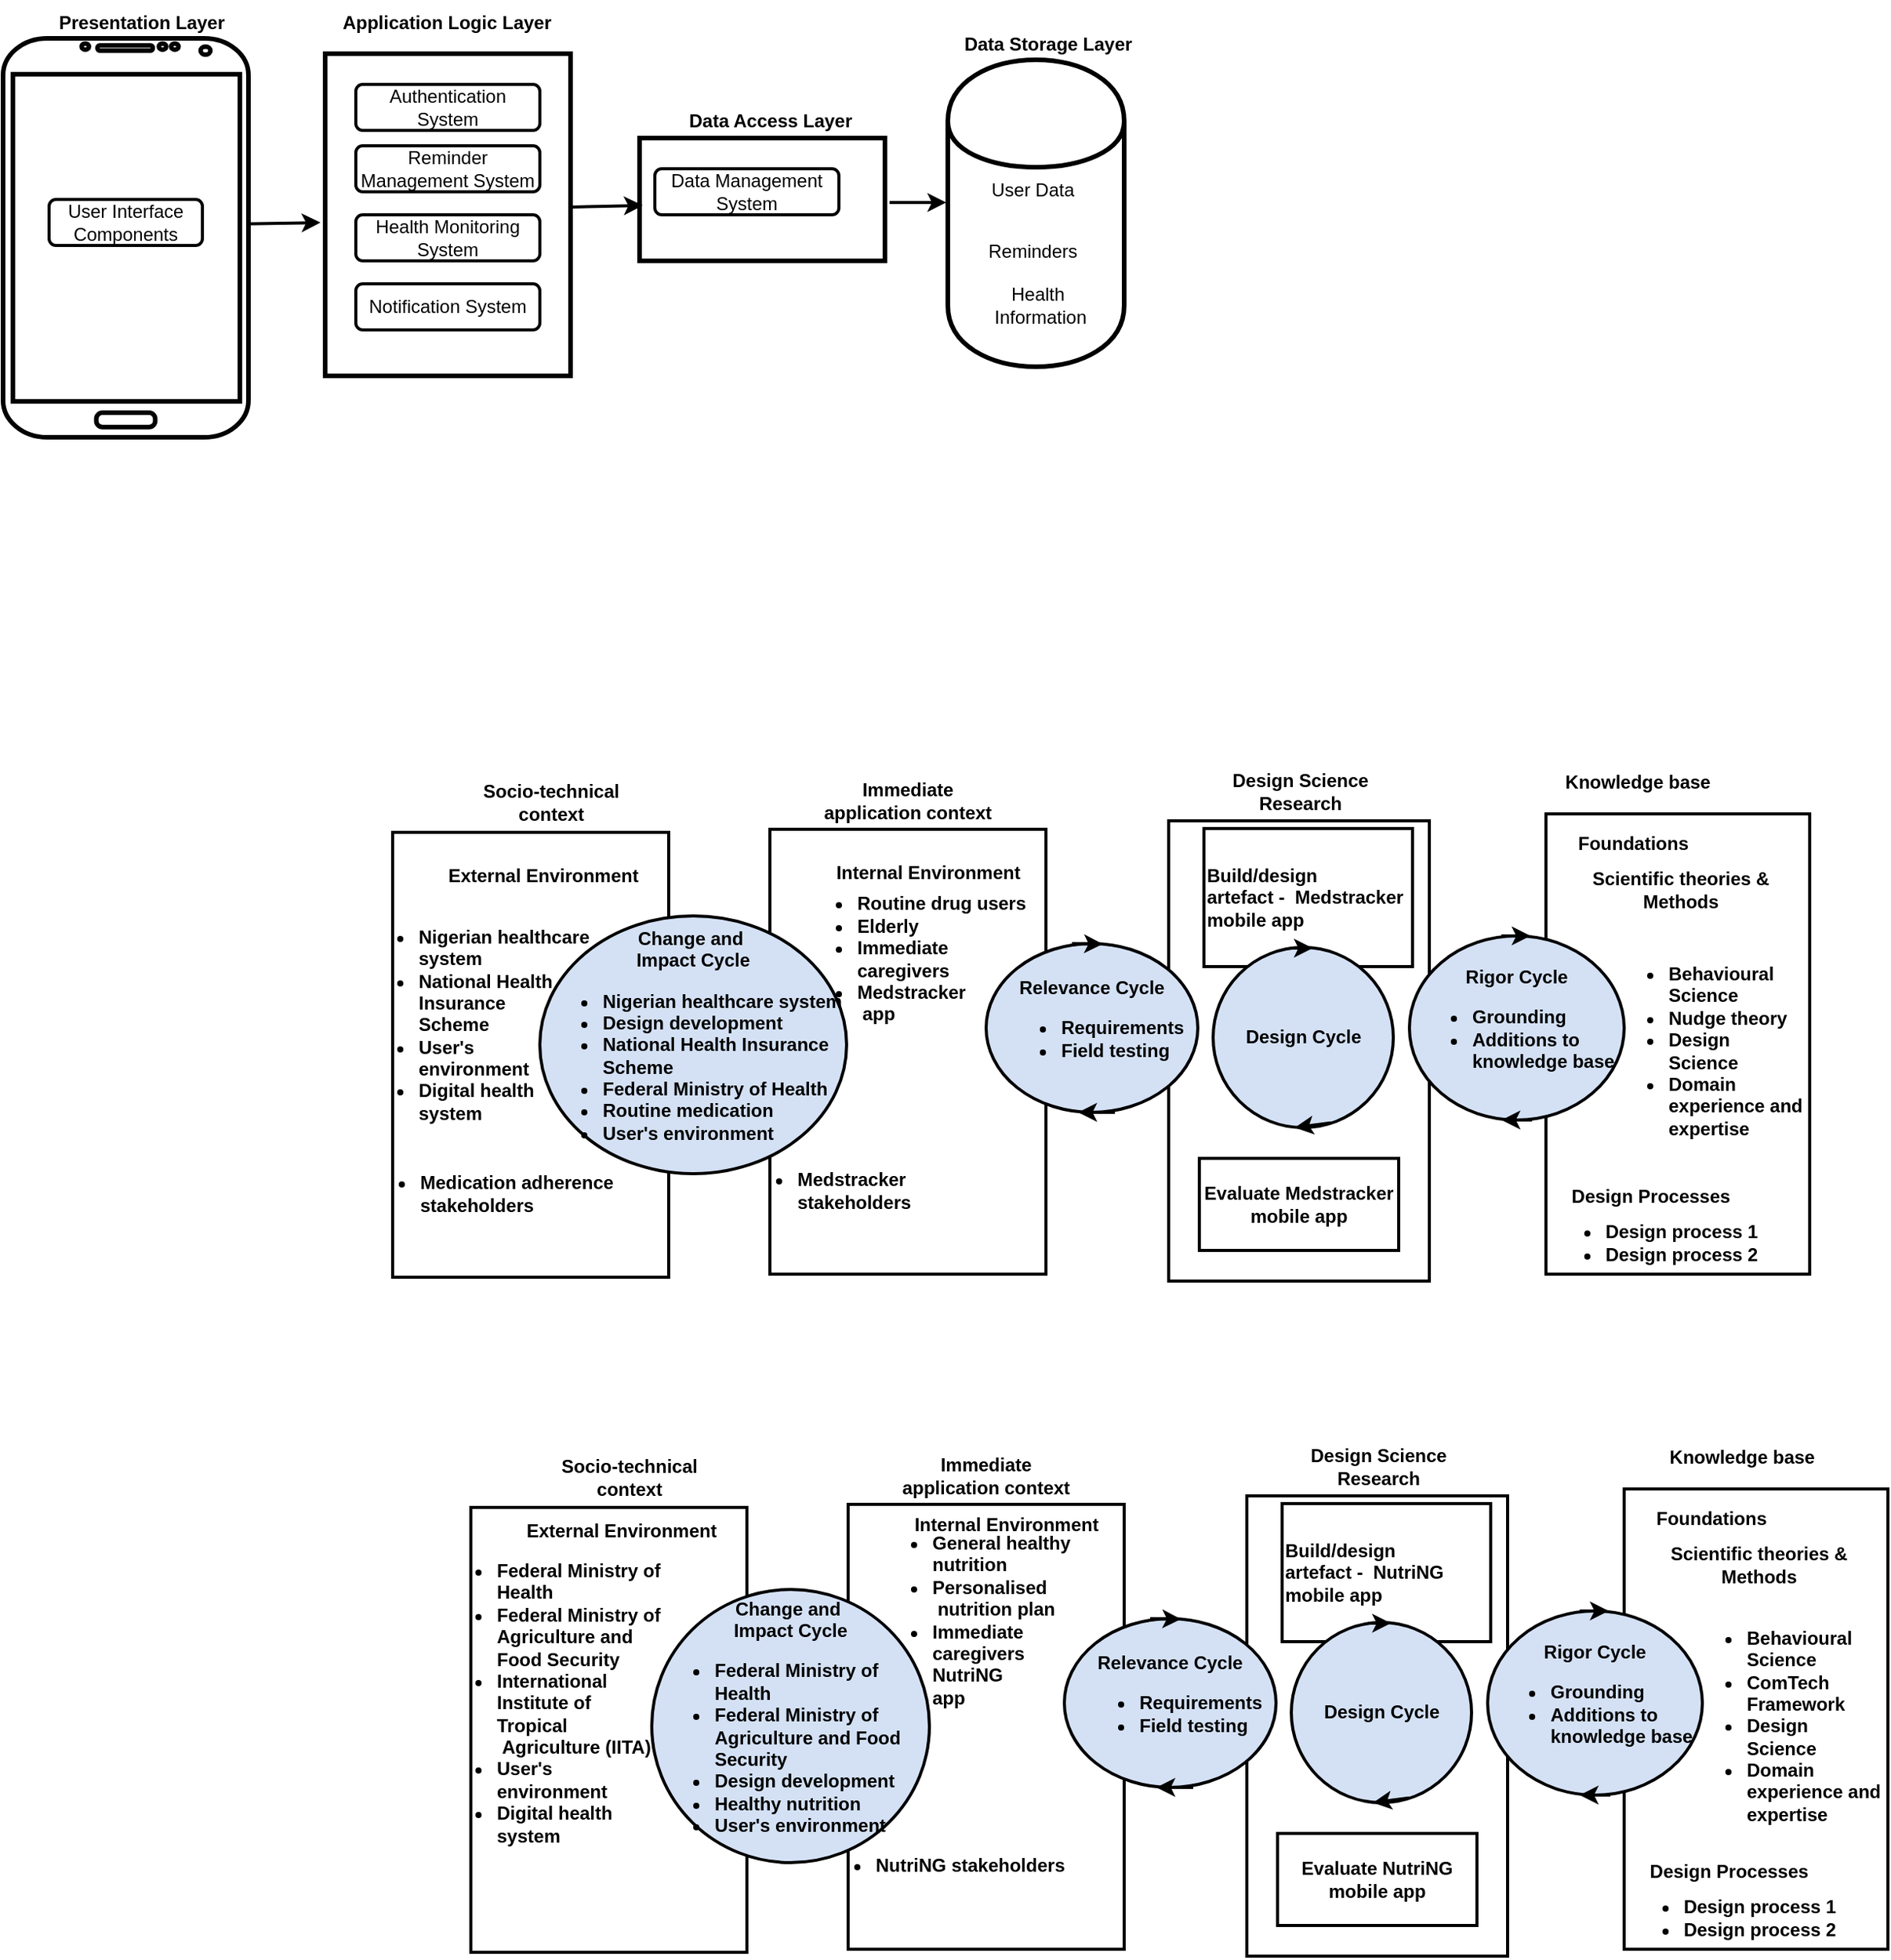<mxfile version="26.0.11">
  <diagram name="Page-1" id="1RSFyK-ghDekRqxU1ytw">
    <mxGraphModel dx="872" dy="469" grid="1" gridSize="10" guides="1" tooltips="1" connect="1" arrows="1" fold="1" page="1" pageScale="1" pageWidth="827" pageHeight="1169" math="0" shadow="0">
      <root>
        <mxCell id="0" />
        <mxCell id="1" parent="0" />
        <mxCell id="EIhTluIvStcYQ6RKQqzi-13" value="" style="verticalLabelPosition=bottom;verticalAlign=top;html=1;shadow=0;dashed=0;strokeWidth=3;shape=mxgraph.android.phone2;strokeColor=#030303;" parent="1" vertex="1">
          <mxGeometry x="50" y="120" width="160" height="260" as="geometry" />
        </mxCell>
        <mxCell id="EIhTluIvStcYQ6RKQqzi-22" value="" style="ellipse;whiteSpace=wrap;html=1;align=center;aspect=fixed;fillColor=none;strokeColor=none;resizable=0;perimeter=centerPerimeter;rotatable=0;allowArrows=0;points=[];outlineConnect=1;" parent="1" vertex="1">
          <mxGeometry x="475" y="235" width="10" height="10" as="geometry" />
        </mxCell>
        <mxCell id="EIhTluIvStcYQ6RKQqzi-24" value="" style="ellipse;whiteSpace=wrap;html=1;align=center;aspect=fixed;fillColor=none;strokeColor=none;resizable=0;perimeter=centerPerimeter;rotatable=0;allowArrows=0;points=[];outlineConnect=1;" parent="1" vertex="1">
          <mxGeometry x="505" y="215" width="10" height="10" as="geometry" />
        </mxCell>
        <mxCell id="EIhTluIvStcYQ6RKQqzi-28" value="User Interface Components" style="rounded=1;whiteSpace=wrap;html=1;strokeWidth=2;" parent="1" vertex="1">
          <mxGeometry x="80" y="225" width="100" height="30" as="geometry" />
        </mxCell>
        <mxCell id="EIhTluIvStcYQ6RKQqzi-31" value="" style="verticalLabelPosition=bottom;verticalAlign=top;html=1;shape=mxgraph.basic.rect;fillColor2=none;strokeWidth=3;size=20;indent=5;" parent="1" vertex="1">
          <mxGeometry x="260" y="130" width="160" height="210" as="geometry" />
        </mxCell>
        <mxCell id="EIhTluIvStcYQ6RKQqzi-33" value="Reminder Management System" style="rounded=1;whiteSpace=wrap;html=1;strokeWidth=2;" parent="1" vertex="1">
          <mxGeometry x="280" y="190" width="120" height="30" as="geometry" />
        </mxCell>
        <mxCell id="EIhTluIvStcYQ6RKQqzi-34" value="Authentication System" style="rounded=1;whiteSpace=wrap;html=1;strokeWidth=2;" parent="1" vertex="1">
          <mxGeometry x="280" y="150" width="120" height="30" as="geometry" />
        </mxCell>
        <mxCell id="EIhTluIvStcYQ6RKQqzi-35" value="Health Monitoring System&lt;span style=&quot;color: rgba(0, 0, 0, 0); font-family: monospace; font-size: 0px; text-align: start; text-wrap-mode: nowrap;&quot;&gt;%3CmxGraphModel%3E%3Croot%3E%3CmxCell%20id%3D%220%22%2F%3E%3CmxCell%20id%3D%221%22%20parent%3D%220%22%2F%3E%3CmxCell%20id%3D%222%22%20value%3D%22reminder%20management%22%20style%3D%22rounded%3D1%3BwhiteSpace%3Dwrap%3Bhtml%3D1%3B%22%20vertex%3D%221%22%20parent%3D%221%22%3E%3CmxGeometry%20x%3D%22280%22%20y%3D%22190%22%20width%3D%22120%22%20height%3D%2230%22%20as%3D%22geometry%22%2F%3E%3C%2FmxCell%3E%3C%2Froot%3E%3C%2FmxGraphModel%3E&lt;/span&gt;&lt;span style=&quot;color: rgba(0, 0, 0, 0); font-family: monospace; font-size: 0px; text-align: start; text-wrap-mode: nowrap;&quot;&gt;%3CmxGraphModel%3E%3Croot%3E%3CmxCell%20id%3D%220%22%2F%3E%3CmxCell%20id%3D%221%22%20parent%3D%220%22%2F%3E%3CmxCell%20id%3D%222%22%20value%3D%22reminder%20management%22%20style%3D%22rounded%3D1%3BwhiteSpace%3Dwrap%3Bhtml%3D1%3B%22%20vertex%3D%221%22%20parent%3D%221%22%3E%3CmxGeometry%20x%3D%22280%22%20y%3D%22190%22%20width%3D%22120%22%20height%3D%2230%22%20as%3D%22geometry%22%2F%3E%3C%2FmxCell%3E%3C%2Froot%3E%3C%2FmxGraphModel%3E S&amp;nbsp;&lt;/span&gt;" style="rounded=1;whiteSpace=wrap;html=1;strokeWidth=2;" parent="1" vertex="1">
          <mxGeometry x="280" y="235" width="120" height="30" as="geometry" />
        </mxCell>
        <mxCell id="EIhTluIvStcYQ6RKQqzi-36" value="Notification System" style="rounded=1;whiteSpace=wrap;html=1;strokeWidth=2;" parent="1" vertex="1">
          <mxGeometry x="280" y="280" width="120" height="30" as="geometry" />
        </mxCell>
        <mxCell id="EIhTluIvStcYQ6RKQqzi-37" value="" style="verticalLabelPosition=bottom;verticalAlign=top;html=1;shape=mxgraph.basic.rect;fillColor2=none;strokeWidth=3;size=20;indent=5;" parent="1" vertex="1">
          <mxGeometry x="465" y="185" width="160" height="80" as="geometry" />
        </mxCell>
        <mxCell id="EIhTluIvStcYQ6RKQqzi-39" value="Data Management System" style="rounded=1;whiteSpace=wrap;html=1;strokeWidth=2;" parent="1" vertex="1">
          <mxGeometry x="475" y="205" width="120" height="30" as="geometry" />
        </mxCell>
        <mxCell id="EIhTluIvStcYQ6RKQqzi-41" value="Data Storage Layer" style="text;html=1;align=center;verticalAlign=middle;resizable=0;points=[];autosize=1;strokeColor=none;fillColor=none;fontStyle=1" parent="1" vertex="1">
          <mxGeometry x="666" y="109" width="130" height="30" as="geometry" />
        </mxCell>
        <mxCell id="EIhTluIvStcYQ6RKQqzi-47" value="Data Access Layer" style="text;html=1;align=center;verticalAlign=middle;resizable=0;points=[];autosize=1;strokeColor=none;fillColor=none;fontStyle=1" parent="1" vertex="1">
          <mxGeometry x="490" y="159" width="120" height="30" as="geometry" />
        </mxCell>
        <mxCell id="EIhTluIvStcYQ6RKQqzi-48" value="Application Logic Layer" style="text;html=1;align=center;verticalAlign=middle;resizable=0;points=[];autosize=1;strokeColor=none;fillColor=none;fontStyle=1" parent="1" vertex="1">
          <mxGeometry x="264" y="95" width="150" height="30" as="geometry" />
        </mxCell>
        <mxCell id="EIhTluIvStcYQ6RKQqzi-49" value="Presentation Layer" style="text;html=1;align=center;verticalAlign=middle;resizable=0;points=[];autosize=1;strokeColor=none;fillColor=none;fontStyle=1" parent="1" vertex="1">
          <mxGeometry x="80" y="95" width="120" height="30" as="geometry" />
        </mxCell>
        <mxCell id="EIhTluIvStcYQ6RKQqzi-50" value="" style="endArrow=classic;html=1;rounded=0;exitX=1;exitY=0.465;exitDx=0;exitDy=0;exitPerimeter=0;strokeWidth=2;entryX=-0.019;entryY=0.524;entryDx=0;entryDy=0;entryPerimeter=0;" parent="1" source="EIhTluIvStcYQ6RKQqzi-13" target="EIhTluIvStcYQ6RKQqzi-31" edge="1">
          <mxGeometry width="50" height="50" relative="1" as="geometry">
            <mxPoint x="220" y="430" as="sourcePoint" />
            <mxPoint x="260" y="250" as="targetPoint" />
          </mxGeometry>
        </mxCell>
        <mxCell id="EIhTluIvStcYQ6RKQqzi-51" value="" style="endArrow=classic;html=1;rounded=0;exitX=0.994;exitY=0.476;exitDx=0;exitDy=0;exitPerimeter=0;entryX=0.013;entryY=0.536;entryDx=0;entryDy=0;entryPerimeter=0;strokeWidth=2;" parent="1" source="EIhTluIvStcYQ6RKQqzi-31" edge="1">
          <mxGeometry width="50" height="50" relative="1" as="geometry">
            <mxPoint x="420" y="221" as="sourcePoint" />
            <mxPoint x="467.08" y="228.88" as="targetPoint" />
          </mxGeometry>
        </mxCell>
        <mxCell id="EIhTluIvStcYQ6RKQqzi-52" value="" style="shape=cylinder;whiteSpace=wrap;html=1;boundedLbl=1;backgroundOutline=1;strokeWidth=3;" parent="1" vertex="1">
          <mxGeometry x="666" y="134" width="115" height="200" as="geometry" />
        </mxCell>
        <mxCell id="EIhTluIvStcYQ6RKQqzi-53" value="User Data" style="text;html=1;align=center;verticalAlign=middle;resizable=0;points=[];autosize=1;strokeColor=none;fillColor=none;" parent="1" vertex="1">
          <mxGeometry x="681" y="204" width="80" height="30" as="geometry" />
        </mxCell>
        <mxCell id="EIhTluIvStcYQ6RKQqzi-54" value="Reminders&lt;span style=&quot;color: rgba(0, 0, 0, 0); font-family: monospace; font-size: 0px; text-align: start;&quot;&gt;%3CmxGraphModel%3E%3Croot%3E%3CmxCell%20id%3D%220%22%2F%3E%3CmxCell%20id%3D%221%22%20parent%3D%220%22%2F%3E%3CmxCell%20id%3D%222%22%20value%3D%22User%20Data%22%20style%3D%22text%3Bhtml%3D1%3Balign%3Dcenter%3BverticalAlign%3Dmiddle%3Bresizable%3D0%3Bpoints%3D%5B%5D%3Bautosize%3D1%3BstrokeColor%3Dnone%3BfillColor%3Dnone%3B%22%20vertex%3D%221%22%20parent%3D%221%22%3E%3CmxGeometry%20x%3D%22685%22%20y%3D%22170%22%20width%3D%2280%22%20height%3D%2230%22%20as%3D%22geometry%22%2F%3E%3C%2FmxCell%3E%3C%2Froot%3E%3C%2FmxGraphModel%3E&lt;/span&gt;" style="text;html=1;align=center;verticalAlign=middle;resizable=0;points=[];autosize=1;strokeColor=none;fillColor=none;" parent="1" vertex="1">
          <mxGeometry x="681" y="244" width="80" height="30" as="geometry" />
        </mxCell>
        <mxCell id="EIhTluIvStcYQ6RKQqzi-55" value="Health&amp;nbsp;&lt;div&gt;Information&lt;/div&gt;" style="text;html=1;align=center;verticalAlign=middle;resizable=0;points=[];autosize=1;strokeColor=none;fillColor=none;" parent="1" vertex="1">
          <mxGeometry x="686" y="274" width="80" height="40" as="geometry" />
        </mxCell>
        <mxCell id="EIhTluIvStcYQ6RKQqzi-56" value="" style="endArrow=classic;html=1;rounded=0;entryX=0.013;entryY=0.536;entryDx=0;entryDy=0;entryPerimeter=0;strokeWidth=2;" parent="1" edge="1">
          <mxGeometry width="50" height="50" relative="1" as="geometry">
            <mxPoint x="628" y="227" as="sourcePoint" />
            <mxPoint x="665" y="227" as="targetPoint" />
          </mxGeometry>
        </mxCell>
        <mxCell id="EIhTluIvStcYQ6RKQqzi-57" value="" style="rounded=0;whiteSpace=wrap;html=1;strokeColor=#000000;strokeWidth=2;fontStyle=1" parent="1" vertex="1">
          <mxGeometry x="810" y="630" width="170" height="300" as="geometry" />
        </mxCell>
        <mxCell id="EIhTluIvStcYQ6RKQqzi-58" value="" style="rounded=0;whiteSpace=wrap;html=1;strokeColor=#000000;strokeWidth=2;align=left;fontStyle=1" parent="1" vertex="1">
          <mxGeometry x="550" y="635.5" width="180" height="290" as="geometry" />
        </mxCell>
        <mxCell id="EIhTluIvStcYQ6RKQqzi-59" value="Immediate application context" style="text;html=1;strokeColor=none;fillColor=none;align=center;verticalAlign=middle;whiteSpace=wrap;rounded=0;fontStyle=1;strokeWidth=2;" parent="1" vertex="1">
          <mxGeometry x="580" y="601.5" width="120" height="30" as="geometry" />
        </mxCell>
        <mxCell id="EIhTluIvStcYQ6RKQqzi-60" value="Build/design&lt;br&gt;artefact -&amp;nbsp; Medstracker mobile app" style="rounded=0;whiteSpace=wrap;html=1;strokeColor=#000000;strokeWidth=2;align=left;fontStyle=1" parent="1" vertex="1">
          <mxGeometry x="833" y="635" width="136" height="90" as="geometry" />
        </mxCell>
        <mxCell id="EIhTluIvStcYQ6RKQqzi-61" value="Evaluate Medstracker mobile app" style="rounded=0;whiteSpace=wrap;html=1;strokeColor=#000000;strokeWidth=2;fontStyle=1" parent="1" vertex="1">
          <mxGeometry x="830" y="850" width="130" height="60" as="geometry" />
        </mxCell>
        <mxCell id="EIhTluIvStcYQ6RKQqzi-62" value="Design Science Research" style="text;html=1;strokeColor=none;fillColor=none;align=center;verticalAlign=middle;whiteSpace=wrap;rounded=0;fontStyle=1;strokeWidth=2;" parent="1" vertex="1">
          <mxGeometry x="833" y="595.5" width="126" height="30" as="geometry" />
        </mxCell>
        <mxCell id="EIhTluIvStcYQ6RKQqzi-63" value="" style="rounded=0;whiteSpace=wrap;html=1;strokeColor=#000000;strokeWidth=2;align=left;fontStyle=1" parent="1" vertex="1">
          <mxGeometry x="1056" y="625.5" width="172" height="300" as="geometry" />
        </mxCell>
        <mxCell id="EIhTluIvStcYQ6RKQqzi-64" value="Knowledge base" style="text;html=1;strokeColor=none;fillColor=none;align=center;verticalAlign=middle;whiteSpace=wrap;rounded=0;fontStyle=1;strokeWidth=2;" parent="1" vertex="1">
          <mxGeometry x="1061" y="590" width="110" height="30" as="geometry" />
        </mxCell>
        <mxCell id="EIhTluIvStcYQ6RKQqzi-65" value="&lt;span&gt;Design Cycle&lt;/span&gt;" style="ellipse;whiteSpace=wrap;html=1;aspect=fixed;strokeColor=#000000;strokeWidth=2;fillColor=#D4E1F5;fontStyle=1" parent="1" vertex="1">
          <mxGeometry x="839" y="712.5" width="117.5" height="117.5" as="geometry" />
        </mxCell>
        <mxCell id="EIhTluIvStcYQ6RKQqzi-66" value="&lt;span style=&quot;text-align: left&quot;&gt;Internal Environment&amp;nbsp;&lt;br&gt;&lt;br&gt;&lt;/span&gt;" style="text;html=1;strokeColor=none;fillColor=none;align=center;verticalAlign=middle;whiteSpace=wrap;rounded=0;fontColor=#000000;fontStyle=1;strokeWidth=2;" parent="1" vertex="1">
          <mxGeometry x="550" y="660.5" width="210" height="20" as="geometry" />
        </mxCell>
        <mxCell id="EIhTluIvStcYQ6RKQqzi-67" value="&lt;ul&gt;&lt;li&gt;&lt;span style=&quot;&quot;&gt;Routine drug users&lt;/span&gt;&lt;/li&gt;&lt;li&gt;&lt;span style=&quot;&quot;&gt;Elderly&lt;/span&gt;&lt;/li&gt;&lt;li&gt;Immediate&amp;nbsp; &amp;nbsp; &amp;nbsp; &amp;nbsp; &amp;nbsp; &amp;nbsp; &amp;nbsp; &amp;nbsp; caregivers&amp;nbsp;&lt;/li&gt;&lt;li&gt;Medstracker&amp;nbsp; &amp;nbsp; &amp;nbsp; &amp;nbsp; &amp;nbsp; &amp;nbsp; &amp;nbsp; &amp;nbsp; &amp;nbsp; &amp;nbsp; &amp;nbsp;app&lt;/li&gt;&lt;/ul&gt;" style="text;html=1;strokeColor=none;fillColor=none;align=left;verticalAlign=middle;whiteSpace=wrap;rounded=0;fontColor=#000000;fontStyle=1;strokeWidth=2;" parent="1" vertex="1">
          <mxGeometry x="564.5" y="680" width="181" height="80" as="geometry" />
        </mxCell>
        <mxCell id="EIhTluIvStcYQ6RKQqzi-68" value="Foundations" style="text;html=1;strokeColor=none;fillColor=none;align=center;verticalAlign=middle;whiteSpace=wrap;rounded=0;fontColor=#000000;fontStyle=1;strokeWidth=2;" parent="1" vertex="1">
          <mxGeometry x="1083" y="630" width="60" height="30" as="geometry" />
        </mxCell>
        <mxCell id="EIhTluIvStcYQ6RKQqzi-69" value="&lt;ul&gt;&lt;li&gt;&lt;span style=&quot;background-color: initial;&quot;&gt;Behavioural Science&lt;/span&gt;&lt;/li&gt;&lt;li&gt;&lt;span style=&quot;background-color: initial;&quot;&gt;Nudge theory&lt;/span&gt;&lt;/li&gt;&lt;li&gt;&lt;span style=&quot;background-color: initial;&quot;&gt;Design Science&lt;/span&gt;&lt;/li&gt;&lt;li&gt;&lt;span style=&quot;background-color: initial;&quot;&gt;Domain experience and expertise&lt;/span&gt;&lt;/li&gt;&lt;/ul&gt;" style="text;html=1;strokeColor=none;fillColor=none;align=left;verticalAlign=middle;whiteSpace=wrap;rounded=0;fontColor=#000000;fontStyle=1;strokeWidth=2;" parent="1" vertex="1">
          <mxGeometry x="1094" y="692" width="130" height="175" as="geometry" />
        </mxCell>
        <mxCell id="EIhTluIvStcYQ6RKQqzi-70" value="Scientific theories &amp;amp; Methods" style="text;html=1;strokeColor=none;fillColor=none;align=center;verticalAlign=middle;whiteSpace=wrap;rounded=0;fontColor=#000000;fontStyle=1;strokeWidth=2;" parent="1" vertex="1">
          <mxGeometry x="1068" y="660" width="152" height="30" as="geometry" />
        </mxCell>
        <mxCell id="EIhTluIvStcYQ6RKQqzi-71" value="Design Processes" style="text;html=1;strokeColor=none;fillColor=none;align=center;verticalAlign=middle;whiteSpace=wrap;rounded=0;fontColor=#000000;fontStyle=1;strokeWidth=2;" parent="1" vertex="1">
          <mxGeometry x="1066" y="860" width="117" height="30" as="geometry" />
        </mxCell>
        <mxCell id="EIhTluIvStcYQ6RKQqzi-72" value="&lt;ul&gt;&lt;li style=&quot;text-align: left&quot;&gt;Design process 1&lt;/li&gt;&lt;li style=&quot;text-align: left&quot;&gt;Design process 2&lt;/li&gt;&lt;/ul&gt;" style="text;html=1;strokeColor=none;fillColor=none;align=center;verticalAlign=middle;whiteSpace=wrap;rounded=0;fontColor=#000000;fontStyle=1;strokeWidth=2;" parent="1" vertex="1">
          <mxGeometry x="1046" y="880" width="157" height="50" as="geometry" />
        </mxCell>
        <mxCell id="EIhTluIvStcYQ6RKQqzi-73" value="&lt;ul&gt;&lt;li&gt;Medstracker stakeholders&lt;/li&gt;&lt;/ul&gt;" style="text;html=1;strokeColor=none;fillColor=none;align=left;verticalAlign=middle;whiteSpace=wrap;rounded=0;fontColor=#000000;fontStyle=1;strokeWidth=2;" parent="1" vertex="1">
          <mxGeometry x="526" y="839.75" width="174" height="61.5" as="geometry" />
        </mxCell>
        <mxCell id="EIhTluIvStcYQ6RKQqzi-74" value="&lt;span&gt;Rigor Cycle&lt;br&gt;&lt;ul&gt;&lt;li style=&quot;text-align: left&quot;&gt;&lt;span&gt;Grounding&lt;/span&gt;&lt;/li&gt;&lt;li style=&quot;text-align: left&quot;&gt;Additions to knowledge base&lt;/li&gt;&lt;/ul&gt;&lt;/span&gt;" style="ellipse;whiteSpace=wrap;html=1;fontColor=#000000;strokeColor=#000000;strokeWidth=2;fillColor=#D4E1F5;fontStyle=1" parent="1" vertex="1">
          <mxGeometry x="967" y="705" width="140" height="120" as="geometry" />
        </mxCell>
        <mxCell id="EIhTluIvStcYQ6RKQqzi-75" value="&lt;span&gt;Relevance Cycle&lt;br&gt;&lt;ul&gt;&lt;li style=&quot;text-align: left&quot;&gt;&lt;font color=&quot;#000000&quot;&gt;&lt;span&gt;Requirements&lt;/span&gt;&lt;/font&gt;&lt;/li&gt;&lt;li style=&quot;text-align: left&quot;&gt;&lt;font color=&quot;#000000&quot;&gt;&lt;span&gt;Field testing&lt;/span&gt;&lt;/font&gt;&lt;/li&gt;&lt;/ul&gt;&lt;/span&gt;" style="ellipse;whiteSpace=wrap;html=1;fontColor=#000000;strokeColor=#000000;strokeWidth=2;fillColor=#D4E1F5;fontStyle=1" parent="1" vertex="1">
          <mxGeometry x="691" y="710" width="138" height="110" as="geometry" />
        </mxCell>
        <mxCell id="EIhTluIvStcYQ6RKQqzi-76" value="" style="endArrow=classic;html=1;rounded=0;fontColor=#000000;strokeColor=#000000;strokeWidth=2;entryX=0.5;entryY=1;entryDx=0;entryDy=0;fontStyle=1" parent="1" edge="1">
          <mxGeometry width="50" height="50" relative="1" as="geometry">
            <mxPoint x="775" y="820" as="sourcePoint" />
            <mxPoint x="751" y="820" as="targetPoint" />
          </mxGeometry>
        </mxCell>
        <mxCell id="EIhTluIvStcYQ6RKQqzi-77" value="" style="endArrow=classic;html=1;rounded=0;fontColor=#000000;strokeColor=#000000;strokeWidth=2;entryX=0.552;entryY=0.012;entryDx=0;entryDy=0;entryPerimeter=0;fontStyle=1" parent="1" edge="1">
          <mxGeometry width="50" height="50" relative="1" as="geometry">
            <mxPoint x="747" y="710" as="sourcePoint" />
            <mxPoint x="767.176" y="710.32" as="targetPoint" />
          </mxGeometry>
        </mxCell>
        <mxCell id="EIhTluIvStcYQ6RKQqzi-78" value="" style="endArrow=classic;html=1;rounded=0;fontColor=#000000;strokeColor=#000000;strokeWidth=2;fontStyle=1" parent="1" edge="1">
          <mxGeometry width="50" height="50" relative="1" as="geometry">
            <mxPoint x="889" y="713" as="sourcePoint" />
            <mxPoint x="904" y="713" as="targetPoint" />
          </mxGeometry>
        </mxCell>
        <mxCell id="EIhTluIvStcYQ6RKQqzi-79" value="" style="endArrow=classic;html=1;rounded=0;fontColor=#000000;strokeColor=#000000;strokeWidth=2;entryX=0.5;entryY=1;entryDx=0;entryDy=0;exitX=0.671;exitY=0.971;exitDx=0;exitDy=0;exitPerimeter=0;fontStyle=1" parent="1" edge="1">
          <mxGeometry width="50" height="50" relative="1" as="geometry">
            <mxPoint x="915.798" y="826.81" as="sourcePoint" />
            <mxPoint x="892.2" y="830" as="targetPoint" />
          </mxGeometry>
        </mxCell>
        <mxCell id="EIhTluIvStcYQ6RKQqzi-80" value="" style="endArrow=classic;html=1;rounded=0;fontColor=#000000;strokeColor=#000000;strokeWidth=2;entryX=0.552;entryY=0.012;entryDx=0;entryDy=0;entryPerimeter=0;fontStyle=1" parent="1" edge="1">
          <mxGeometry width="50" height="50" relative="1" as="geometry">
            <mxPoint x="1027" y="705" as="sourcePoint" />
            <mxPoint x="1045.996" y="705" as="targetPoint" />
          </mxGeometry>
        </mxCell>
        <mxCell id="EIhTluIvStcYQ6RKQqzi-81" value="" style="endArrow=classic;html=1;rounded=0;fontColor=#000000;strokeColor=#000000;strokeWidth=2;entryX=0.5;entryY=1;entryDx=0;entryDy=0;fontStyle=1" parent="1" edge="1">
          <mxGeometry width="50" height="50" relative="1" as="geometry">
            <mxPoint x="1047" y="825" as="sourcePoint" />
            <mxPoint x="1027" y="825" as="targetPoint" />
          </mxGeometry>
        </mxCell>
        <mxCell id="EIhTluIvStcYQ6RKQqzi-82" value="" style="rounded=0;whiteSpace=wrap;html=1;strokeColor=#000000;strokeWidth=2;align=left;fontStyle=1" parent="1" vertex="1">
          <mxGeometry x="304" y="637.5" width="180" height="290" as="geometry" />
        </mxCell>
        <mxCell id="EIhTluIvStcYQ6RKQqzi-83" value="Socio-technical context" style="text;html=1;strokeColor=none;fillColor=none;align=center;verticalAlign=middle;whiteSpace=wrap;rounded=0;fontStyle=1;strokeWidth=2;" parent="1" vertex="1">
          <mxGeometry x="355" y="602.5" width="105" height="30" as="geometry" />
        </mxCell>
        <mxCell id="EIhTluIvStcYQ6RKQqzi-84" value="&lt;ul&gt;&lt;li&gt;Nigerian healthcare system&lt;/li&gt;&lt;li&gt;National Health Insurance&amp;nbsp; &amp;nbsp; &amp;nbsp; &amp;nbsp; &amp;nbsp; &amp;nbsp; &amp;nbsp; &amp;nbsp; &amp;nbsp; &amp;nbsp; &amp;nbsp; &amp;nbsp; Scheme&lt;/li&gt;&lt;li&gt;User&#39;s&amp;nbsp; &amp;nbsp; &amp;nbsp; &amp;nbsp; &amp;nbsp; &amp;nbsp; &amp;nbsp; &amp;nbsp; &amp;nbsp; &amp;nbsp; &amp;nbsp; environment&lt;/li&gt;&lt;li&gt;Digital health&amp;nbsp; &amp;nbsp; &amp;nbsp; &amp;nbsp; &amp;nbsp; system&lt;/li&gt;&lt;/ul&gt;" style="text;html=1;strokeColor=none;fillColor=none;align=left;verticalAlign=middle;whiteSpace=wrap;rounded=0;fontColor=#000000;fontStyle=1;strokeWidth=2;" parent="1" vertex="1">
          <mxGeometry x="279" y="722.5" width="181" height="80" as="geometry" />
        </mxCell>
        <mxCell id="EIhTluIvStcYQ6RKQqzi-85" value="&lt;ul&gt;&lt;li&gt;Medication adherence stakeholders&lt;/li&gt;&lt;/ul&gt;" style="text;html=1;strokeColor=none;fillColor=none;align=left;verticalAlign=middle;whiteSpace=wrap;rounded=0;fontColor=#000000;fontStyle=1;strokeWidth=2;" parent="1" vertex="1">
          <mxGeometry x="280" y="841.75" width="174" height="61.5" as="geometry" />
        </mxCell>
        <mxCell id="EIhTluIvStcYQ6RKQqzi-87" value="&lt;span style=&quot;text-align: left&quot;&gt;External Environment&amp;nbsp;&lt;br&gt;&lt;br&gt;&lt;/span&gt;" style="text;html=1;strokeColor=none;fillColor=none;align=center;verticalAlign=middle;whiteSpace=wrap;rounded=0;fontColor=#000000;fontStyle=1;strokeWidth=2;" parent="1" vertex="1">
          <mxGeometry x="299" y="662.5" width="210" height="20" as="geometry" />
        </mxCell>
        <mxCell id="EIhTluIvStcYQ6RKQqzi-88" value="&lt;span&gt;Change and&amp;nbsp;&lt;/span&gt;&lt;div&gt;&lt;span&gt;Impact Cycle&lt;br&gt;&lt;ul&gt;&lt;li style=&quot;text-align: left&quot;&gt;Nigerian healthcare system&lt;/li&gt;&lt;li style=&quot;text-align: left&quot;&gt;Design development&lt;/li&gt;&lt;li style=&quot;text-align: left&quot;&gt;National Health Insurance Scheme&lt;/li&gt;&lt;li style=&quot;text-align: left&quot;&gt;Federal Ministry of Health&amp;nbsp;&lt;/li&gt;&lt;li style=&quot;text-align: left&quot;&gt;Routine medication&lt;/li&gt;&lt;li style=&quot;text-align: left&quot;&gt;User&#39;s environment&lt;/li&gt;&lt;/ul&gt;&lt;/span&gt;&lt;/div&gt;" style="ellipse;whiteSpace=wrap;html=1;fontColor=#000000;strokeColor=#000000;strokeWidth=2;fillColor=#D4E1F5;fontStyle=1" parent="1" vertex="1">
          <mxGeometry x="400" y="692" width="200" height="168" as="geometry" />
        </mxCell>
        <mxCell id="psms_wNc5RgJjd-2ji7M-1" value="" style="rounded=0;whiteSpace=wrap;html=1;strokeColor=#000000;strokeWidth=2;fontStyle=1" vertex="1" parent="1">
          <mxGeometry x="861" y="1070" width="170" height="300" as="geometry" />
        </mxCell>
        <mxCell id="psms_wNc5RgJjd-2ji7M-2" value="" style="rounded=0;whiteSpace=wrap;html=1;strokeColor=#000000;strokeWidth=2;align=left;fontStyle=1" vertex="1" parent="1">
          <mxGeometry x="601" y="1075.5" width="180" height="290" as="geometry" />
        </mxCell>
        <mxCell id="psms_wNc5RgJjd-2ji7M-3" value="Immediate application context" style="text;html=1;strokeColor=none;fillColor=none;align=center;verticalAlign=middle;whiteSpace=wrap;rounded=0;fontStyle=1;strokeWidth=2;" vertex="1" parent="1">
          <mxGeometry x="631" y="1041.5" width="120" height="30" as="geometry" />
        </mxCell>
        <mxCell id="psms_wNc5RgJjd-2ji7M-4" value="Build/design&lt;br&gt;artefact -&amp;nbsp; NutriNG mobile app" style="rounded=0;whiteSpace=wrap;html=1;strokeColor=#000000;strokeWidth=2;align=left;fontStyle=1" vertex="1" parent="1">
          <mxGeometry x="884" y="1075" width="136" height="90" as="geometry" />
        </mxCell>
        <mxCell id="psms_wNc5RgJjd-2ji7M-5" value="Evaluate NutriNG mobile app" style="rounded=0;whiteSpace=wrap;html=1;strokeColor=#000000;strokeWidth=2;fontStyle=1" vertex="1" parent="1">
          <mxGeometry x="881" y="1290" width="130" height="60" as="geometry" />
        </mxCell>
        <mxCell id="psms_wNc5RgJjd-2ji7M-6" value="Design Science Research" style="text;html=1;strokeColor=none;fillColor=none;align=center;verticalAlign=middle;whiteSpace=wrap;rounded=0;fontStyle=1;strokeWidth=2;" vertex="1" parent="1">
          <mxGeometry x="884" y="1035.5" width="126" height="30" as="geometry" />
        </mxCell>
        <mxCell id="psms_wNc5RgJjd-2ji7M-7" value="" style="rounded=0;whiteSpace=wrap;html=1;strokeColor=#000000;strokeWidth=2;align=left;fontStyle=1" vertex="1" parent="1">
          <mxGeometry x="1107" y="1065.5" width="172" height="300" as="geometry" />
        </mxCell>
        <mxCell id="psms_wNc5RgJjd-2ji7M-8" value="Knowledge base" style="text;html=1;strokeColor=none;fillColor=none;align=center;verticalAlign=middle;whiteSpace=wrap;rounded=0;fontStyle=1;strokeWidth=2;" vertex="1" parent="1">
          <mxGeometry x="1129" y="1030" width="110" height="30" as="geometry" />
        </mxCell>
        <mxCell id="psms_wNc5RgJjd-2ji7M-9" value="&lt;span&gt;Design Cycle&lt;/span&gt;" style="ellipse;whiteSpace=wrap;html=1;aspect=fixed;strokeColor=#000000;strokeWidth=2;fillColor=#D4E1F5;fontStyle=1" vertex="1" parent="1">
          <mxGeometry x="890" y="1152.5" width="117.5" height="117.5" as="geometry" />
        </mxCell>
        <mxCell id="psms_wNc5RgJjd-2ji7M-10" value="&lt;span style=&quot;text-align: left&quot;&gt;Internal Environment&amp;nbsp;&lt;br&gt;&lt;br&gt;&lt;/span&gt;" style="text;html=1;strokeColor=none;fillColor=none;align=center;verticalAlign=middle;whiteSpace=wrap;rounded=0;fontColor=#000000;fontStyle=1;strokeWidth=2;" vertex="1" parent="1">
          <mxGeometry x="601" y="1085.5" width="210" height="20" as="geometry" />
        </mxCell>
        <mxCell id="psms_wNc5RgJjd-2ji7M-11" value="&lt;ul&gt;&lt;li&gt;&lt;span style=&quot;&quot;&gt;General healthy nutrition&lt;/span&gt;&lt;/li&gt;&lt;li&gt;&lt;span style=&quot;&quot;&gt;Personalised&amp;nbsp; &amp;nbsp; &amp;nbsp;nutrition plan&lt;/span&gt;&lt;/li&gt;&lt;li&gt;Immediate&amp;nbsp; &amp;nbsp; &amp;nbsp; &amp;nbsp; &amp;nbsp; &amp;nbsp; &amp;nbsp; &amp;nbsp; caregivers&amp;nbsp;&lt;/li&gt;&lt;li&gt;NutriNG&amp;nbsp; &amp;nbsp; &amp;nbsp; &amp;nbsp; &amp;nbsp; &amp;nbsp; &amp;nbsp; &amp;nbsp; &amp;nbsp; &amp;nbsp; &amp;nbsp; app&lt;/li&gt;&lt;/ul&gt;" style="text;html=1;strokeColor=none;fillColor=none;align=left;verticalAlign=middle;whiteSpace=wrap;rounded=0;fontColor=#000000;fontStyle=1;strokeWidth=2;" vertex="1" parent="1">
          <mxGeometry x="613.5" y="1111" width="181" height="80" as="geometry" />
        </mxCell>
        <mxCell id="psms_wNc5RgJjd-2ji7M-12" value="Foundations" style="text;html=1;strokeColor=none;fillColor=none;align=center;verticalAlign=middle;whiteSpace=wrap;rounded=0;fontColor=#000000;fontStyle=1;strokeWidth=2;" vertex="1" parent="1">
          <mxGeometry x="1134" y="1070" width="60" height="30" as="geometry" />
        </mxCell>
        <mxCell id="psms_wNc5RgJjd-2ji7M-13" value="&lt;ul&gt;&lt;li&gt;&lt;span style=&quot;background-color: initial;&quot;&gt;Behavioural Science&lt;/span&gt;&lt;/li&gt;&lt;li&gt;&lt;span style=&quot;background-color: initial;&quot;&gt;ComTech Framework&lt;/span&gt;&lt;/li&gt;&lt;li&gt;&lt;span style=&quot;background-color: initial;&quot;&gt;Design Science&lt;/span&gt;&lt;/li&gt;&lt;li&gt;&lt;span style=&quot;background-color: initial;&quot;&gt;Domain experience and expertise&lt;/span&gt;&lt;/li&gt;&lt;/ul&gt;" style="text;html=1;strokeColor=none;fillColor=none;align=left;verticalAlign=middle;whiteSpace=wrap;rounded=0;fontColor=#000000;fontStyle=1;strokeWidth=2;" vertex="1" parent="1">
          <mxGeometry x="1145" y="1132" width="130" height="175" as="geometry" />
        </mxCell>
        <mxCell id="psms_wNc5RgJjd-2ji7M-14" value="Scientific theories &amp;amp; Methods" style="text;html=1;strokeColor=none;fillColor=none;align=center;verticalAlign=middle;whiteSpace=wrap;rounded=0;fontColor=#000000;fontStyle=1;strokeWidth=2;" vertex="1" parent="1">
          <mxGeometry x="1119" y="1100" width="152" height="30" as="geometry" />
        </mxCell>
        <mxCell id="psms_wNc5RgJjd-2ji7M-15" value="Design Processes" style="text;html=1;strokeColor=none;fillColor=none;align=center;verticalAlign=middle;whiteSpace=wrap;rounded=0;fontColor=#000000;fontStyle=1;strokeWidth=2;" vertex="1" parent="1">
          <mxGeometry x="1117" y="1300" width="117" height="30" as="geometry" />
        </mxCell>
        <mxCell id="psms_wNc5RgJjd-2ji7M-16" value="&lt;ul&gt;&lt;li style=&quot;text-align: left&quot;&gt;Design process 1&lt;/li&gt;&lt;li style=&quot;text-align: left&quot;&gt;Design process 2&lt;/li&gt;&lt;/ul&gt;" style="text;html=1;strokeColor=none;fillColor=none;align=center;verticalAlign=middle;whiteSpace=wrap;rounded=0;fontColor=#000000;fontStyle=1;strokeWidth=2;" vertex="1" parent="1">
          <mxGeometry x="1097" y="1320" width="157" height="50" as="geometry" />
        </mxCell>
        <mxCell id="psms_wNc5RgJjd-2ji7M-17" value="&lt;ul&gt;&lt;li&gt;NutriNG stakeholders&lt;/li&gt;&lt;/ul&gt;" style="text;html=1;strokeColor=none;fillColor=none;align=left;verticalAlign=middle;whiteSpace=wrap;rounded=0;fontColor=#000000;fontStyle=1;strokeWidth=2;" vertex="1" parent="1">
          <mxGeometry x="577" y="1279.75" width="174" height="61.5" as="geometry" />
        </mxCell>
        <mxCell id="psms_wNc5RgJjd-2ji7M-18" value="&lt;span&gt;Rigor Cycle&lt;br&gt;&lt;ul&gt;&lt;li style=&quot;text-align: left&quot;&gt;&lt;span&gt;Grounding&lt;/span&gt;&lt;/li&gt;&lt;li style=&quot;text-align: left&quot;&gt;Additions to knowledge base&lt;/li&gt;&lt;/ul&gt;&lt;/span&gt;" style="ellipse;whiteSpace=wrap;html=1;fontColor=#000000;strokeColor=#000000;strokeWidth=2;fillColor=#D4E1F5;fontStyle=1" vertex="1" parent="1">
          <mxGeometry x="1018" y="1145" width="140" height="120" as="geometry" />
        </mxCell>
        <mxCell id="psms_wNc5RgJjd-2ji7M-19" value="&lt;span&gt;Relevance Cycle&lt;br&gt;&lt;ul&gt;&lt;li style=&quot;text-align: left&quot;&gt;&lt;font color=&quot;#000000&quot;&gt;&lt;span&gt;Requirements&lt;/span&gt;&lt;/font&gt;&lt;/li&gt;&lt;li style=&quot;text-align: left&quot;&gt;&lt;font color=&quot;#000000&quot;&gt;&lt;span&gt;Field testing&lt;/span&gt;&lt;/font&gt;&lt;/li&gt;&lt;/ul&gt;&lt;/span&gt;" style="ellipse;whiteSpace=wrap;html=1;fontColor=#000000;strokeColor=#000000;strokeWidth=2;fillColor=#D4E1F5;fontStyle=1" vertex="1" parent="1">
          <mxGeometry x="742" y="1150" width="138" height="110" as="geometry" />
        </mxCell>
        <mxCell id="psms_wNc5RgJjd-2ji7M-20" value="" style="endArrow=classic;html=1;rounded=0;fontColor=#000000;strokeColor=#000000;strokeWidth=2;entryX=0.5;entryY=1;entryDx=0;entryDy=0;fontStyle=1" edge="1" parent="1">
          <mxGeometry width="50" height="50" relative="1" as="geometry">
            <mxPoint x="826" y="1260" as="sourcePoint" />
            <mxPoint x="802" y="1260" as="targetPoint" />
          </mxGeometry>
        </mxCell>
        <mxCell id="psms_wNc5RgJjd-2ji7M-21" value="" style="endArrow=classic;html=1;rounded=0;fontColor=#000000;strokeColor=#000000;strokeWidth=2;entryX=0.552;entryY=0.012;entryDx=0;entryDy=0;entryPerimeter=0;fontStyle=1" edge="1" parent="1">
          <mxGeometry width="50" height="50" relative="1" as="geometry">
            <mxPoint x="798" y="1150" as="sourcePoint" />
            <mxPoint x="818.176" y="1150.32" as="targetPoint" />
          </mxGeometry>
        </mxCell>
        <mxCell id="psms_wNc5RgJjd-2ji7M-22" value="" style="endArrow=classic;html=1;rounded=0;fontColor=#000000;strokeColor=#000000;strokeWidth=2;fontStyle=1" edge="1" parent="1">
          <mxGeometry width="50" height="50" relative="1" as="geometry">
            <mxPoint x="940" y="1153" as="sourcePoint" />
            <mxPoint x="955" y="1153" as="targetPoint" />
          </mxGeometry>
        </mxCell>
        <mxCell id="psms_wNc5RgJjd-2ji7M-23" value="" style="endArrow=classic;html=1;rounded=0;fontColor=#000000;strokeColor=#000000;strokeWidth=2;entryX=0.5;entryY=1;entryDx=0;entryDy=0;exitX=0.671;exitY=0.971;exitDx=0;exitDy=0;exitPerimeter=0;fontStyle=1" edge="1" parent="1">
          <mxGeometry width="50" height="50" relative="1" as="geometry">
            <mxPoint x="966.798" y="1266.81" as="sourcePoint" />
            <mxPoint x="943.2" y="1270" as="targetPoint" />
          </mxGeometry>
        </mxCell>
        <mxCell id="psms_wNc5RgJjd-2ji7M-24" value="" style="endArrow=classic;html=1;rounded=0;fontColor=#000000;strokeColor=#000000;strokeWidth=2;entryX=0.552;entryY=0.012;entryDx=0;entryDy=0;entryPerimeter=0;fontStyle=1" edge="1" parent="1">
          <mxGeometry width="50" height="50" relative="1" as="geometry">
            <mxPoint x="1078" y="1145" as="sourcePoint" />
            <mxPoint x="1096.996" y="1145" as="targetPoint" />
          </mxGeometry>
        </mxCell>
        <mxCell id="psms_wNc5RgJjd-2ji7M-25" value="" style="endArrow=classic;html=1;rounded=0;fontColor=#000000;strokeColor=#000000;strokeWidth=2;entryX=0.5;entryY=1;entryDx=0;entryDy=0;fontStyle=1" edge="1" parent="1">
          <mxGeometry width="50" height="50" relative="1" as="geometry">
            <mxPoint x="1098" y="1265" as="sourcePoint" />
            <mxPoint x="1078" y="1265" as="targetPoint" />
          </mxGeometry>
        </mxCell>
        <mxCell id="psms_wNc5RgJjd-2ji7M-26" value="" style="rounded=0;whiteSpace=wrap;html=1;strokeColor=#000000;strokeWidth=2;align=left;fontStyle=1" vertex="1" parent="1">
          <mxGeometry x="355" y="1077.5" width="180" height="290" as="geometry" />
        </mxCell>
        <mxCell id="psms_wNc5RgJjd-2ji7M-27" value="Socio-technical context" style="text;html=1;strokeColor=none;fillColor=none;align=center;verticalAlign=middle;whiteSpace=wrap;rounded=0;fontStyle=1;strokeWidth=2;" vertex="1" parent="1">
          <mxGeometry x="406" y="1042.5" width="105" height="30" as="geometry" />
        </mxCell>
        <mxCell id="psms_wNc5RgJjd-2ji7M-28" value="&lt;ul&gt;&lt;li&gt;Federal Ministry of Health&lt;/li&gt;&lt;li&gt;&lt;span style=&quot;background-color: transparent; color: light-dark(rgb(0, 0, 0), rgb(237, 237, 237));&quot;&gt;Federal Ministry of Agriculture and&amp;nbsp; &amp;nbsp; &amp;nbsp; &amp;nbsp; &amp;nbsp; &amp;nbsp; &amp;nbsp; &amp;nbsp; &lt;/span&gt;Food Security&lt;/li&gt;&lt;li&gt;&lt;span style=&quot;background-color: transparent; color: light-dark(rgb(0, 0, 0), rgb(237, 237, 237));&quot;&gt;&lt;strong&gt;International&amp;nbsp; &amp;nbsp; &amp;nbsp; &amp;nbsp; &amp;nbsp; Institute of&amp;nbsp; &amp;nbsp; &amp;nbsp; &amp;nbsp; &amp;nbsp; Tropical&amp;nbsp; &amp;nbsp; &amp;nbsp; &amp;nbsp; &amp;nbsp; &amp;nbsp; &amp;nbsp; &amp;nbsp;&lt;/strong&gt;&lt;/span&gt;&lt;strong style=&quot;background-color: transparent; color: light-dark(rgb(0, 0, 0), rgb(237, 237, 237));&quot;&gt;Agriculture (IITA)&lt;/strong&gt;&lt;/li&gt;&lt;li&gt;&lt;span style=&quot;background-color: transparent; color: light-dark(rgb(0, 0, 0), rgb(237, 237, 237));&quot;&gt;User&#39;s&amp;nbsp; &amp;nbsp; &amp;nbsp; &amp;nbsp; &amp;nbsp; &amp;nbsp; &amp;nbsp; &amp;nbsp; &amp;nbsp; &amp;nbsp; &amp;nbsp; environment&lt;/span&gt;&lt;/li&gt;&lt;li&gt;Digital health&amp;nbsp; &amp;nbsp; &amp;nbsp; &amp;nbsp; &amp;nbsp; system&lt;/li&gt;&lt;/ul&gt;" style="text;html=1;strokeColor=none;fillColor=none;align=left;verticalAlign=middle;whiteSpace=wrap;rounded=0;fontColor=#000000;fontStyle=1;strokeWidth=2;" vertex="1" parent="1">
          <mxGeometry x="330" y="1165" width="181" height="80" as="geometry" />
        </mxCell>
        <mxCell id="psms_wNc5RgJjd-2ji7M-30" value="&lt;span style=&quot;text-align: left&quot;&gt;External Environment&amp;nbsp;&lt;br&gt;&lt;br&gt;&lt;/span&gt;" style="text;html=1;strokeColor=none;fillColor=none;align=center;verticalAlign=middle;whiteSpace=wrap;rounded=0;fontColor=#000000;fontStyle=1;strokeWidth=2;" vertex="1" parent="1">
          <mxGeometry x="350" y="1089.5" width="210" height="20" as="geometry" />
        </mxCell>
        <mxCell id="psms_wNc5RgJjd-2ji7M-31" value="&lt;span&gt;Change and&amp;nbsp;&lt;/span&gt;&lt;div&gt;&lt;span&gt;Impact Cycle&lt;br&gt;&lt;ul&gt;&lt;li style=&quot;text-align: left&quot;&gt;&lt;span style=&quot;background-color: transparent; color: light-dark(rgb(0, 0, 0), rgb(237, 237, 237));&quot;&gt;Federal Ministry of Health&lt;/span&gt;&lt;/li&gt;&lt;li style=&quot;text-align: left&quot;&gt;&lt;span style=&quot;background-color: transparent; color: light-dark(rgb(0, 0, 0), rgb(237, 237, 237));&quot;&gt;Federal Ministry of Agriculture and Food Security&lt;/span&gt;&lt;/li&gt;&lt;li style=&quot;text-align: left&quot;&gt;&lt;span style=&quot;background-color: transparent; color: light-dark(rgb(0, 0, 0), rgb(237, 237, 237));&quot;&gt;Design development&lt;/span&gt;&lt;/li&gt;&lt;li style=&quot;text-align: left&quot;&gt;Healthy nutrition&lt;/li&gt;&lt;li style=&quot;text-align: left&quot;&gt;User&#39;s environment&lt;/li&gt;&lt;/ul&gt;&lt;/span&gt;&lt;/div&gt;" style="ellipse;whiteSpace=wrap;html=1;fontColor=#000000;strokeColor=#000000;strokeWidth=2;fillColor=#D4E1F5;fontStyle=1" vertex="1" parent="1">
          <mxGeometry x="473" y="1131" width="181" height="178" as="geometry" />
        </mxCell>
      </root>
    </mxGraphModel>
  </diagram>
</mxfile>
